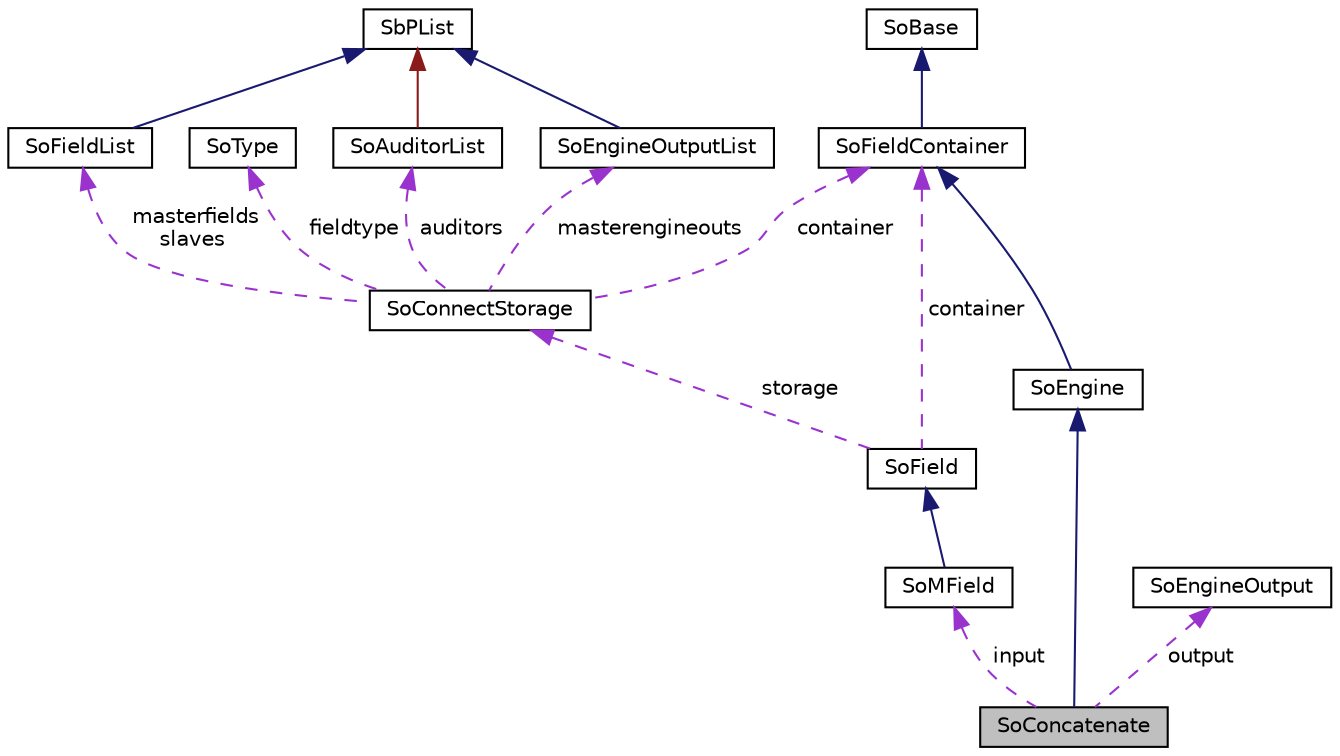 digraph "SoConcatenate"
{
 // LATEX_PDF_SIZE
  edge [fontname="Helvetica",fontsize="10",labelfontname="Helvetica",labelfontsize="10"];
  node [fontname="Helvetica",fontsize="10",shape=record];
  Node1 [label="SoConcatenate",height=0.2,width=0.4,color="black", fillcolor="grey75", style="filled", fontcolor="black",tooltip="The SoConcatenate class is used to concatenate several inputs into one output."];
  Node2 -> Node1 [dir="back",color="midnightblue",fontsize="10",style="solid",fontname="Helvetica"];
  Node2 [label="SoEngine",height=0.2,width=0.4,color="black", fillcolor="white", style="filled",URL="$classSoEngine.html",tooltip="SoEngine is the base class for Coin engines."];
  Node3 -> Node2 [dir="back",color="midnightblue",fontsize="10",style="solid",fontname="Helvetica"];
  Node3 [label="SoFieldContainer",height=0.2,width=0.4,color="black", fillcolor="white", style="filled",URL="$classSoFieldContainer.html",tooltip="The SoFieldContainer class is a base class for all classes that contain fields."];
  Node4 -> Node3 [dir="back",color="midnightblue",fontsize="10",style="solid",fontname="Helvetica"];
  Node4 [label="SoBase",height=0.2,width=0.4,color="black", fillcolor="white", style="filled",URL="$classSoBase.html",tooltip="The SoBase class is the top-level superclass for a number of class-hierarchies."];
  Node5 -> Node1 [dir="back",color="darkorchid3",fontsize="10",style="dashed",label=" output" ,fontname="Helvetica"];
  Node5 [label="SoEngineOutput",height=0.2,width=0.4,color="black", fillcolor="white", style="filled",URL="$classSoEngineOutput.html",tooltip="The SoEngineOutput class is the output slots in SoEngine instances."];
  Node6 -> Node1 [dir="back",color="darkorchid3",fontsize="10",style="dashed",label=" input" ,fontname="Helvetica"];
  Node6 [label="SoMField",height=0.2,width=0.4,color="black", fillcolor="white", style="filled",URL="$classSoMField.html",tooltip="The SoMField class is the base class for fields which can contain multiple values."];
  Node7 -> Node6 [dir="back",color="midnightblue",fontsize="10",style="solid",fontname="Helvetica"];
  Node7 [label="SoField",height=0.2,width=0.4,color="black", fillcolor="white", style="filled",URL="$classSoField.html",tooltip="The SoField class is the top-level abstract base class for fields."];
  Node3 -> Node7 [dir="back",color="darkorchid3",fontsize="10",style="dashed",label=" container" ,fontname="Helvetica"];
  Node8 -> Node7 [dir="back",color="darkorchid3",fontsize="10",style="dashed",label=" storage" ,fontname="Helvetica"];
  Node8 [label="SoConnectStorage",height=0.2,width=0.4,color="black", fillcolor="white", style="filled",URL="$classSoConnectStorage.html",tooltip=" "];
  Node9 -> Node8 [dir="back",color="darkorchid3",fontsize="10",style="dashed",label=" masterfields\nslaves" ,fontname="Helvetica"];
  Node9 [label="SoFieldList",height=0.2,width=0.4,color="black", fillcolor="white", style="filled",URL="$classSoFieldList.html",tooltip="The SoFieldList class is a container for pointers to SoField objects."];
  Node10 -> Node9 [dir="back",color="midnightblue",fontsize="10",style="solid",fontname="Helvetica"];
  Node10 [label="SbPList",height=0.2,width=0.4,color="black", fillcolor="white", style="filled",URL="$classSbPList.html",tooltip="The SbPList class is a container class for void pointers."];
  Node11 -> Node8 [dir="back",color="darkorchid3",fontsize="10",style="dashed",label=" auditors" ,fontname="Helvetica"];
  Node11 [label="SoAuditorList",height=0.2,width=0.4,color="black", fillcolor="white", style="filled",URL="$classSoAuditorList.html",tooltip="The SoAuditorList class is used to keep track of auditors for certain object classes."];
  Node10 -> Node11 [dir="back",color="firebrick4",fontsize="10",style="solid",fontname="Helvetica"];
  Node3 -> Node8 [dir="back",color="darkorchid3",fontsize="10",style="dashed",label=" container" ,fontname="Helvetica"];
  Node12 -> Node8 [dir="back",color="darkorchid3",fontsize="10",style="dashed",label=" fieldtype" ,fontname="Helvetica"];
  Node12 [label="SoType",height=0.2,width=0.4,color="black", fillcolor="white", style="filled",URL="$classSoType.html",tooltip="The SoType class is the basis for the runtime type system in Coin."];
  Node13 -> Node8 [dir="back",color="darkorchid3",fontsize="10",style="dashed",label=" masterengineouts" ,fontname="Helvetica"];
  Node13 [label="SoEngineOutputList",height=0.2,width=0.4,color="black", fillcolor="white", style="filled",URL="$classSoEngineOutputList.html",tooltip="The SoEngineOutputList class is a container for SoEngineOutput objects."];
  Node10 -> Node13 [dir="back",color="midnightblue",fontsize="10",style="solid",fontname="Helvetica"];
}
